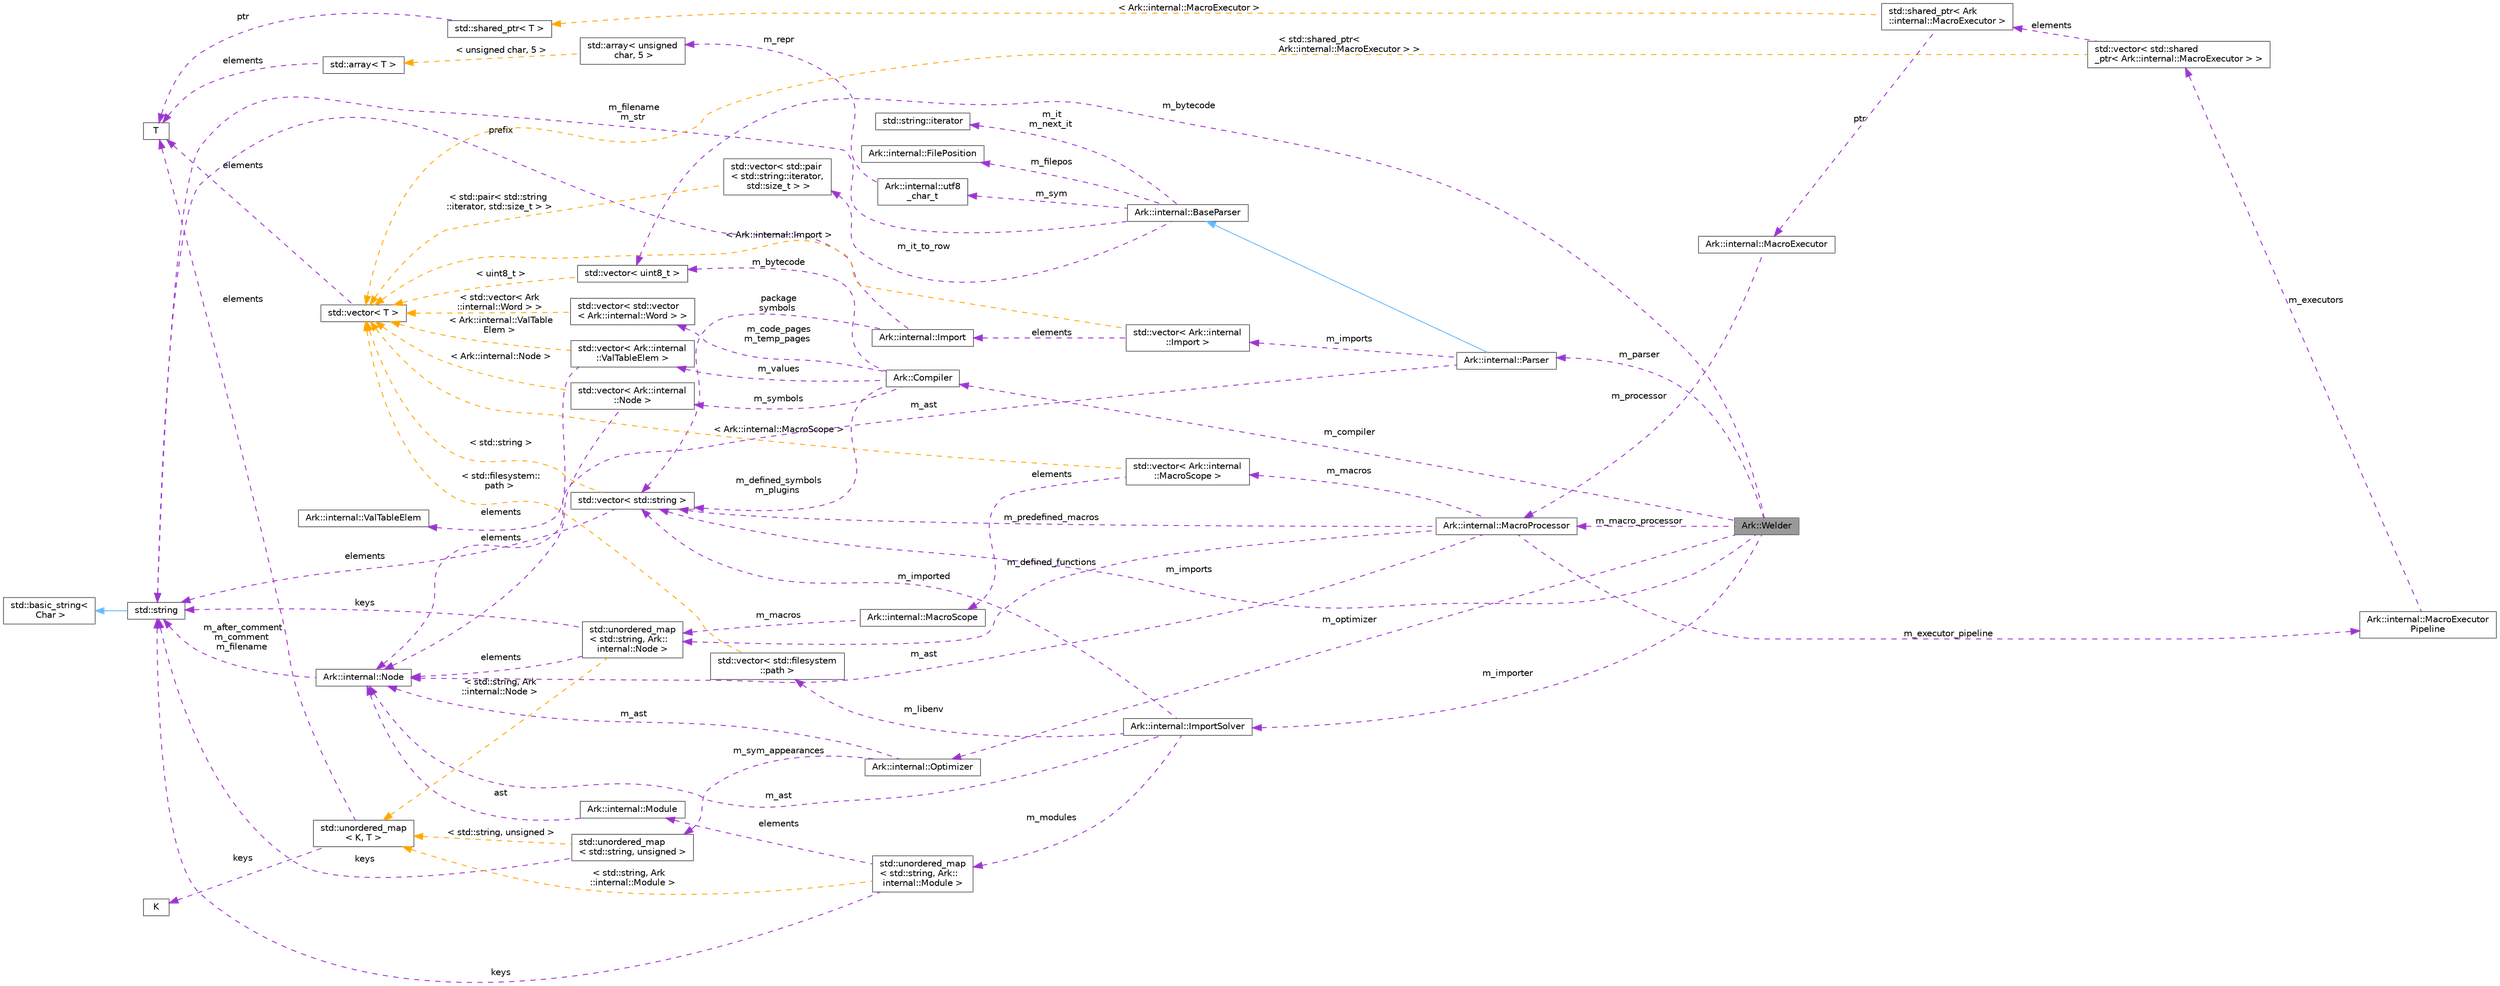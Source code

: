 digraph "Ark::Welder"
{
 // INTERACTIVE_SVG=YES
 // LATEX_PDF_SIZE
  bgcolor="transparent";
  edge [fontname=Helvetica,fontsize=10,labelfontname=Helvetica,labelfontsize=10];
  node [fontname=Helvetica,fontsize=10,shape=box,height=0.2,width=0.4];
  rankdir="LR";
  Node1 [label="Ark::Welder",height=0.2,width=0.4,color="gray40", fillcolor="grey60", style="filled", fontcolor="black",tooltip=" "];
  Node2 -> Node1 [dir="back",color="darkorchid3",style="dashed",label=" m_imports" ];
  Node2 [label="std::vector\< std::string \>",height=0.2,width=0.4,color="gray40", fillcolor="white", style="filled",tooltip=" "];
  Node3 -> Node2 [dir="back",color="darkorchid3",style="dashed",label=" elements" ];
  Node3 [label="std::string",height=0.2,width=0.4,color="gray40", fillcolor="white", style="filled",tooltip=" "];
  Node4 -> Node3 [dir="back",color="steelblue1",style="solid"];
  Node4 [label="std::basic_string\<\l Char \>",height=0.2,width=0.4,color="gray40", fillcolor="white", style="filled",tooltip=" "];
  Node5 -> Node2 [dir="back",color="orange",style="dashed",label=" \< std::string \>" ];
  Node5 [label="std::vector\< T \>",height=0.2,width=0.4,color="gray40", fillcolor="white", style="filled",tooltip=" "];
  Node6 -> Node5 [dir="back",color="darkorchid3",style="dashed",label=" elements" ];
  Node6 [label="T",height=0.2,width=0.4,color="gray40", fillcolor="white", style="filled",tooltip=" "];
  Node7 -> Node1 [dir="back",color="darkorchid3",style="dashed",label=" m_bytecode" ];
  Node7 [label="std::vector\< uint8_t \>",height=0.2,width=0.4,color="gray40", fillcolor="white", style="filled",tooltip=" "];
  Node5 -> Node7 [dir="back",color="orange",style="dashed",label=" \< uint8_t \>" ];
  Node8 -> Node1 [dir="back",color="darkorchid3",style="dashed",label=" m_parser" ];
  Node8 [label="Ark::internal::Parser",height=0.2,width=0.4,color="gray40", fillcolor="white", style="filled",URL="$d9/d0c/classArk_1_1internal_1_1Parser.html",tooltip=" "];
  Node9 -> Node8 [dir="back",color="steelblue1",style="solid"];
  Node9 [label="Ark::internal::BaseParser",height=0.2,width=0.4,color="gray40", fillcolor="white", style="filled",URL="$d8/d00/classArk_1_1internal_1_1BaseParser.html",tooltip=" "];
  Node3 -> Node9 [dir="back",color="darkorchid3",style="dashed",label=" m_filename\nm_str" ];
  Node10 -> Node9 [dir="back",color="darkorchid3",style="dashed",label=" m_it_to_row" ];
  Node10 [label="std::vector\< std::pair\l\< std::string::iterator,\l std::size_t \> \>",height=0.2,width=0.4,color="gray40", fillcolor="white", style="filled",tooltip=" "];
  Node5 -> Node10 [dir="back",color="orange",style="dashed",label=" \< std::pair\< std::string\l::iterator, std::size_t \> \>" ];
  Node11 -> Node9 [dir="back",color="darkorchid3",style="dashed",label=" m_it\nm_next_it" ];
  Node11 [label="std::string::iterator",height=0.2,width=0.4,color="gray40", fillcolor="white", style="filled",tooltip=" "];
  Node12 -> Node9 [dir="back",color="darkorchid3",style="dashed",label=" m_sym" ];
  Node12 [label="Ark::internal::utf8\l_char_t",height=0.2,width=0.4,color="gray40", fillcolor="white", style="filled",URL="$df/d83/classArk_1_1internal_1_1utf8__char__t.html",tooltip=" "];
  Node13 -> Node12 [dir="back",color="darkorchid3",style="dashed",label=" m_repr" ];
  Node13 [label="std::array\< unsigned\l char, 5 \>",height=0.2,width=0.4,color="gray40", fillcolor="white", style="filled",tooltip=" "];
  Node14 -> Node13 [dir="back",color="orange",style="dashed",label=" \< unsigned char, 5 \>" ];
  Node14 [label="std::array\< T \>",height=0.2,width=0.4,color="gray40", fillcolor="white", style="filled",tooltip=" "];
  Node6 -> Node14 [dir="back",color="darkorchid3",style="dashed",label=" elements" ];
  Node15 -> Node9 [dir="back",color="darkorchid3",style="dashed",label=" m_filepos" ];
  Node15 [label="Ark::internal::FilePosition",height=0.2,width=0.4,color="gray40", fillcolor="white", style="filled",URL="$dd/d0e/structArk_1_1internal_1_1FilePosition.html",tooltip=" "];
  Node16 -> Node8 [dir="back",color="darkorchid3",style="dashed",label=" m_ast" ];
  Node16 [label="Ark::internal::Node",height=0.2,width=0.4,color="gray40", fillcolor="white", style="filled",URL="$dc/d9e/classArk_1_1internal_1_1Node.html",tooltip="A node of an Abstract Syntax Tree for ArkScript."];
  Node3 -> Node16 [dir="back",color="darkorchid3",style="dashed",label=" m_after_comment\nm_comment\nm_filename" ];
  Node17 -> Node8 [dir="back",color="darkorchid3",style="dashed",label=" m_imports" ];
  Node17 [label="std::vector\< Ark::internal\l::Import \>",height=0.2,width=0.4,color="gray40", fillcolor="white", style="filled",tooltip=" "];
  Node18 -> Node17 [dir="back",color="darkorchid3",style="dashed",label=" elements" ];
  Node18 [label="Ark::internal::Import",height=0.2,width=0.4,color="gray40", fillcolor="white", style="filled",URL="$da/d03/structArk_1_1internal_1_1Import.html",tooltip=" "];
  Node3 -> Node18 [dir="back",color="darkorchid3",style="dashed",label=" prefix" ];
  Node2 -> Node18 [dir="back",color="darkorchid3",style="dashed",label=" package\nsymbols" ];
  Node5 -> Node17 [dir="back",color="orange",style="dashed",label=" \< Ark::internal::Import \>" ];
  Node19 -> Node1 [dir="back",color="darkorchid3",style="dashed",label=" m_importer" ];
  Node19 [label="Ark::internal::ImportSolver",height=0.2,width=0.4,color="gray40", fillcolor="white", style="filled",URL="$d2/d90/classArk_1_1internal_1_1ImportSolver.html",tooltip=" "];
  Node20 -> Node19 [dir="back",color="darkorchid3",style="dashed",label=" m_libenv" ];
  Node20 [label="std::vector\< std::filesystem\l::path \>",height=0.2,width=0.4,color="gray40", fillcolor="white", style="filled",tooltip=" "];
  Node5 -> Node20 [dir="back",color="orange",style="dashed",label=" \< std::filesystem::\lpath \>" ];
  Node16 -> Node19 [dir="back",color="darkorchid3",style="dashed",label=" m_ast" ];
  Node21 -> Node19 [dir="back",color="darkorchid3",style="dashed",label=" m_modules" ];
  Node21 [label="std::unordered_map\l\< std::string, Ark::\linternal::Module \>",height=0.2,width=0.4,color="gray40", fillcolor="white", style="filled",tooltip=" "];
  Node3 -> Node21 [dir="back",color="darkorchid3",style="dashed",label=" keys" ];
  Node22 -> Node21 [dir="back",color="darkorchid3",style="dashed",label=" elements" ];
  Node22 [label="Ark::internal::Module",height=0.2,width=0.4,color="gray40", fillcolor="white", style="filled",URL="$d6/d3c/structArk_1_1internal_1_1Module.html",tooltip=" "];
  Node16 -> Node22 [dir="back",color="darkorchid3",style="dashed",label=" ast" ];
  Node23 -> Node21 [dir="back",color="orange",style="dashed",label=" \< std::string, Ark\l::internal::Module \>" ];
  Node23 [label="std::unordered_map\l\< K, T \>",height=0.2,width=0.4,color="gray40", fillcolor="white", style="filled",tooltip=" "];
  Node24 -> Node23 [dir="back",color="darkorchid3",style="dashed",label=" keys" ];
  Node24 [label="K",height=0.2,width=0.4,color="gray40", fillcolor="white", style="filled",tooltip=" "];
  Node6 -> Node23 [dir="back",color="darkorchid3",style="dashed",label=" elements" ];
  Node2 -> Node19 [dir="back",color="darkorchid3",style="dashed",label=" m_imported" ];
  Node25 -> Node1 [dir="back",color="darkorchid3",style="dashed",label=" m_macro_processor" ];
  Node25 [label="Ark::internal::MacroProcessor",height=0.2,width=0.4,color="gray40", fillcolor="white", style="filled",URL="$d5/db5/classArk_1_1internal_1_1MacroProcessor.html",tooltip="The class handling the macros definitions and calls, given an AST."];
  Node16 -> Node25 [dir="back",color="darkorchid3",style="dashed",label=" m_ast" ];
  Node26 -> Node25 [dir="back",color="darkorchid3",style="dashed",label=" m_macros" ];
  Node26 [label="std::vector\< Ark::internal\l::MacroScope \>",height=0.2,width=0.4,color="gray40", fillcolor="white", style="filled",tooltip=" "];
  Node27 -> Node26 [dir="back",color="darkorchid3",style="dashed",label=" elements" ];
  Node27 [label="Ark::internal::MacroScope",height=0.2,width=0.4,color="gray40", fillcolor="white", style="filled",URL="$d6/d42/classArk_1_1internal_1_1MacroScope.html",tooltip=" "];
  Node28 -> Node27 [dir="back",color="darkorchid3",style="dashed",label=" m_macros" ];
  Node28 [label="std::unordered_map\l\< std::string, Ark::\linternal::Node \>",height=0.2,width=0.4,color="gray40", fillcolor="white", style="filled",tooltip=" "];
  Node3 -> Node28 [dir="back",color="darkorchid3",style="dashed",label=" keys" ];
  Node16 -> Node28 [dir="back",color="darkorchid3",style="dashed",label=" elements" ];
  Node23 -> Node28 [dir="back",color="orange",style="dashed",label=" \< std::string, Ark\l::internal::Node \>" ];
  Node5 -> Node26 [dir="back",color="orange",style="dashed",label=" \< Ark::internal::MacroScope \>" ];
  Node29 -> Node25 [dir="back",color="darkorchid3",style="dashed",label=" m_executor_pipeline" ];
  Node29 [label="Ark::internal::MacroExecutor\lPipeline",height=0.2,width=0.4,color="gray40", fillcolor="white", style="filled",URL="$d7/d22/classArk_1_1internal_1_1MacroExecutorPipeline.html",tooltip="The class that initializes the MacroExecutors."];
  Node30 -> Node29 [dir="back",color="darkorchid3",style="dashed",label=" m_executors" ];
  Node30 [label="std::vector\< std::shared\l_ptr\< Ark::internal::MacroExecutor \> \>",height=0.2,width=0.4,color="gray40", fillcolor="white", style="filled",tooltip=" "];
  Node31 -> Node30 [dir="back",color="darkorchid3",style="dashed",label=" elements" ];
  Node31 [label="std::shared_ptr\< Ark\l::internal::MacroExecutor \>",height=0.2,width=0.4,color="gray40", fillcolor="white", style="filled",tooltip=" "];
  Node32 -> Node31 [dir="back",color="darkorchid3",style="dashed",label=" ptr" ];
  Node32 [label="Ark::internal::MacroExecutor",height=0.2,width=0.4,color="gray40", fillcolor="white", style="filled",URL="$d5/d8f/classArk_1_1internal_1_1MacroExecutor.html",tooltip="A class that applies macros in a Node."];
  Node25 -> Node32 [dir="back",color="darkorchid3",style="dashed",label=" m_processor" ];
  Node33 -> Node31 [dir="back",color="orange",style="dashed",label=" \< Ark::internal::MacroExecutor \>" ];
  Node33 [label="std::shared_ptr\< T \>",height=0.2,width=0.4,color="gray40", fillcolor="white", style="filled",tooltip=" "];
  Node6 -> Node33 [dir="back",color="darkorchid3",style="dashed",label=" ptr" ];
  Node5 -> Node30 [dir="back",color="orange",style="dashed",label=" \< std::shared_ptr\<\l Ark::internal::MacroExecutor \> \>" ];
  Node2 -> Node25 [dir="back",color="darkorchid3",style="dashed",label=" m_predefined_macros" ];
  Node28 -> Node25 [dir="back",color="darkorchid3",style="dashed",label=" m_defined_functions" ];
  Node34 -> Node1 [dir="back",color="darkorchid3",style="dashed",label=" m_optimizer" ];
  Node34 [label="Ark::internal::Optimizer",height=0.2,width=0.4,color="gray40", fillcolor="white", style="filled",URL="$d7/da8/classArk_1_1internal_1_1Optimizer.html",tooltip="The ArkScript AST optimizer."];
  Node16 -> Node34 [dir="back",color="darkorchid3",style="dashed",label=" m_ast" ];
  Node35 -> Node34 [dir="back",color="darkorchid3",style="dashed",label=" m_sym_appearances" ];
  Node35 [label="std::unordered_map\l\< std::string, unsigned \>",height=0.2,width=0.4,color="gray40", fillcolor="white", style="filled",tooltip=" "];
  Node3 -> Node35 [dir="back",color="darkorchid3",style="dashed",label=" keys" ];
  Node23 -> Node35 [dir="back",color="orange",style="dashed",label=" \< std::string, unsigned \>" ];
  Node36 -> Node1 [dir="back",color="darkorchid3",style="dashed",label=" m_compiler" ];
  Node36 [label="Ark::Compiler",height=0.2,width=0.4,color="gray40", fillcolor="white", style="filled",URL="$d3/ddb/classArk_1_1Compiler.html",tooltip="The ArkScript bytecode compiler."];
  Node37 -> Node36 [dir="back",color="darkorchid3",style="dashed",label=" m_symbols" ];
  Node37 [label="std::vector\< Ark::internal\l::Node \>",height=0.2,width=0.4,color="gray40", fillcolor="white", style="filled",tooltip=" "];
  Node16 -> Node37 [dir="back",color="darkorchid3",style="dashed",label=" elements" ];
  Node5 -> Node37 [dir="back",color="orange",style="dashed",label=" \< Ark::internal::Node \>" ];
  Node2 -> Node36 [dir="back",color="darkorchid3",style="dashed",label=" m_defined_symbols\nm_plugins" ];
  Node38 -> Node36 [dir="back",color="darkorchid3",style="dashed",label=" m_values" ];
  Node38 [label="std::vector\< Ark::internal\l::ValTableElem \>",height=0.2,width=0.4,color="gray40", fillcolor="white", style="filled",tooltip=" "];
  Node39 -> Node38 [dir="back",color="darkorchid3",style="dashed",label=" elements" ];
  Node39 [label="Ark::internal::ValTableElem",height=0.2,width=0.4,color="gray40", fillcolor="white", style="filled",URL="$d8/dc4/structArk_1_1internal_1_1ValTableElem.html",tooltip="A Compiler Value class helper to handle multiple types."];
  Node5 -> Node38 [dir="back",color="orange",style="dashed",label=" \< Ark::internal::ValTable\lElem \>" ];
  Node40 -> Node36 [dir="back",color="darkorchid3",style="dashed",label=" m_code_pages\nm_temp_pages" ];
  Node40 [label="std::vector\< std::vector\l\< Ark::internal::Word \> \>",height=0.2,width=0.4,color="gray40", fillcolor="white", style="filled",tooltip=" "];
  Node5 -> Node40 [dir="back",color="orange",style="dashed",label=" \< std::vector\< Ark\l::internal::Word \> \>" ];
  Node7 -> Node36 [dir="back",color="darkorchid3",style="dashed",label=" m_bytecode" ];
}
